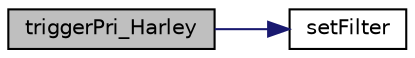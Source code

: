 digraph "triggerPri_Harley"
{
 // LATEX_PDF_SIZE
  edge [fontname="Helvetica",fontsize="10",labelfontname="Helvetica",labelfontsize="10"];
  node [fontname="Helvetica",fontsize="10",shape=record];
  rankdir="LR";
  Node131 [label="triggerPri_Harley",height=0.2,width=0.4,color="black", fillcolor="grey75", style="filled", fontcolor="black",tooltip=" "];
  Node131 -> Node132 [color="midnightblue",fontsize="10",style="solid",fontname="Helvetica"];
  Node132 [label="setFilter",height=0.2,width=0.4,color="black", fillcolor="white", style="filled",URL="$decoders_8ino.html#a7e47fa64b01c6c1908f133f37313b25e",tooltip=" "];
}
